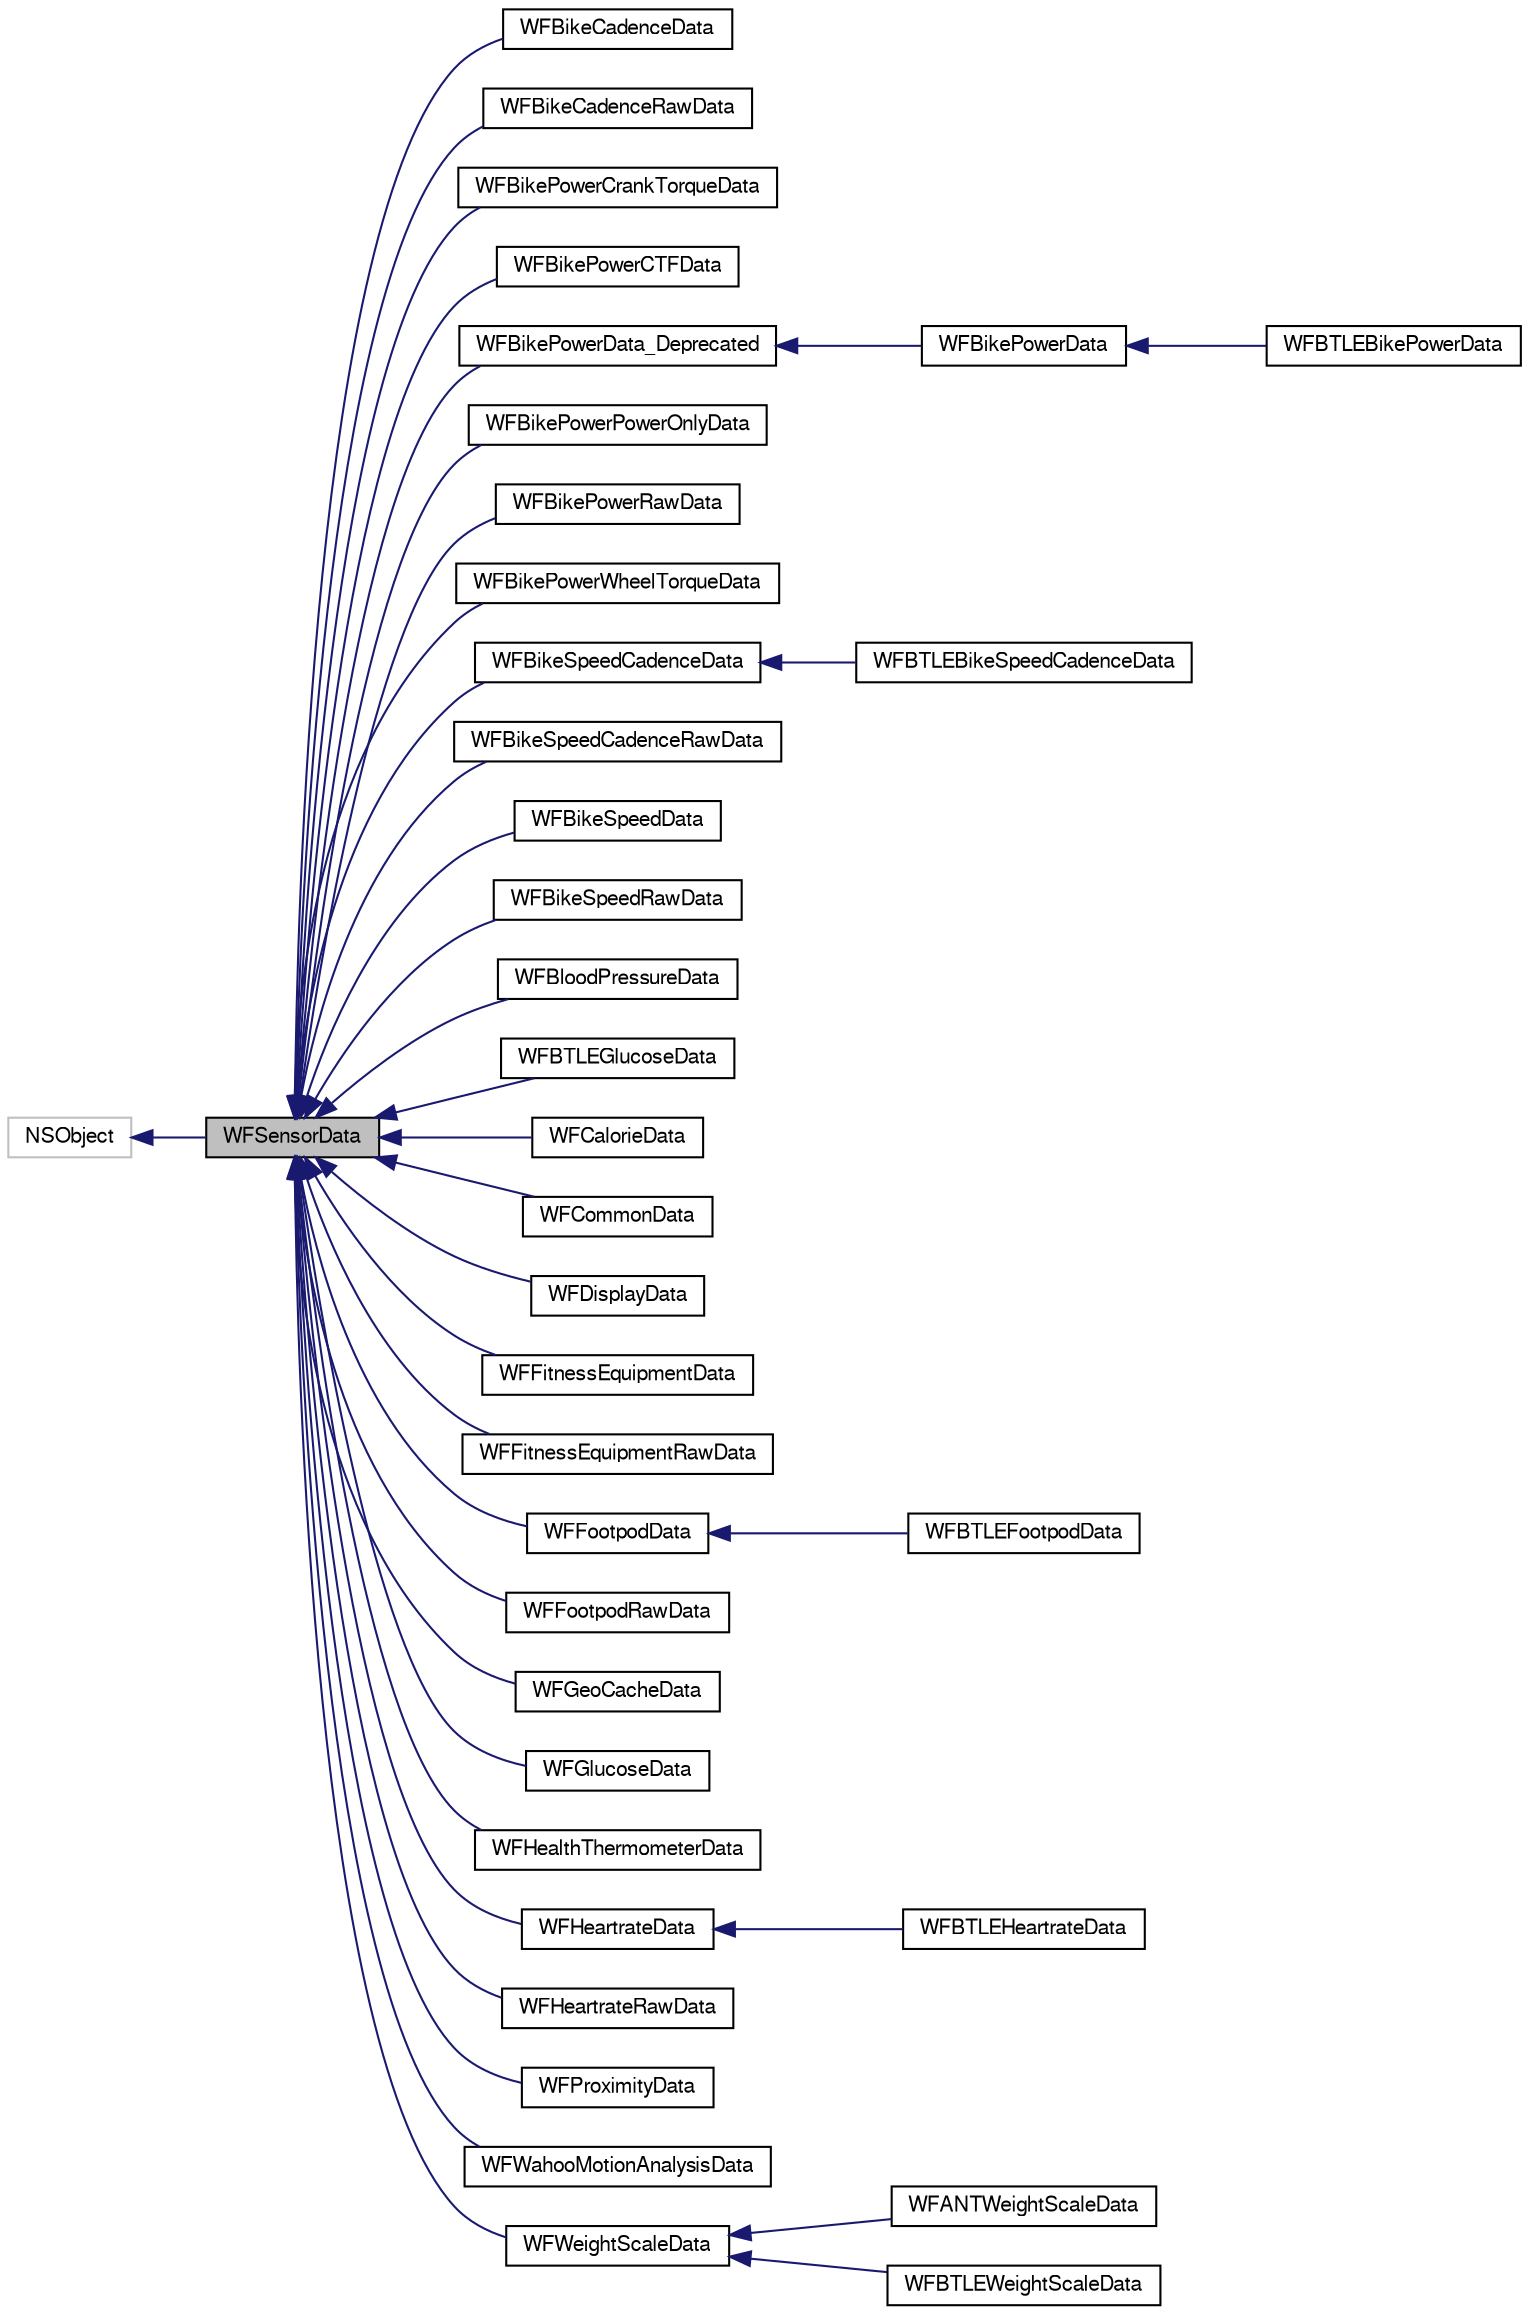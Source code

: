 digraph "WFSensorData"
{
  edge [fontname="FreeSans",fontsize="10",labelfontname="FreeSans",labelfontsize="10"];
  node [fontname="FreeSans",fontsize="10",shape=record];
  rankdir="LR";
  Node1 [label="WFSensorData",height=0.2,width=0.4,color="black", fillcolor="grey75", style="filled", fontcolor="black"];
  Node2 -> Node1 [dir="back",color="midnightblue",fontsize="10",style="solid",fontname="FreeSans"];
  Node2 [label="NSObject",height=0.2,width=0.4,color="grey75", fillcolor="white", style="filled"];
  Node1 -> Node3 [dir="back",color="midnightblue",fontsize="10",style="solid",fontname="FreeSans"];
  Node3 [label="WFBikeCadenceData",height=0.2,width=0.4,color="black", fillcolor="white", style="filled",URL="$interface_w_f_bike_cadence_data.html",tooltip="Represents the most commonly used data available from the ANT+ Bike Cadence sensor. "];
  Node1 -> Node4 [dir="back",color="midnightblue",fontsize="10",style="solid",fontname="FreeSans"];
  Node4 [label="WFBikeCadenceRawData",height=0.2,width=0.4,color="black", fillcolor="white", style="filled",URL="$interface_w_f_bike_cadence_raw_data.html",tooltip="Represents the raw data available from the ANT+ Bike Cadence sensor. "];
  Node1 -> Node5 [dir="back",color="midnightblue",fontsize="10",style="solid",fontname="FreeSans"];
  Node5 [label="WFBikePowerCrankTorqueData",height=0.2,width=0.4,color="black", fillcolor="white", style="filled",URL="$interface_w_f_bike_power_crank_torque_data.html",tooltip="Represents the data available from the Crank Torque type ANT+ Bike Power sensor. "];
  Node1 -> Node6 [dir="back",color="midnightblue",fontsize="10",style="solid",fontname="FreeSans"];
  Node6 [label="WFBikePowerCTFData",height=0.2,width=0.4,color="black", fillcolor="white", style="filled",URL="$interface_w_f_bike_power_c_t_f_data.html",tooltip="Represents the data available from the Crank Torque Frequency type ANT+ Bike Power sensor..."];
  Node1 -> Node7 [dir="back",color="midnightblue",fontsize="10",style="solid",fontname="FreeSans"];
  Node7 [label="WFBikePowerData_Deprecated",height=0.2,width=0.4,color="black", fillcolor="white", style="filled",URL="$interface_w_f_bike_power_data___deprecated.html",tooltip="Represents the most commonly used data available from the ANT+ Bike Power sensor. ..."];
  Node7 -> Node8 [dir="back",color="midnightblue",fontsize="10",style="solid",fontname="FreeSans"];
  Node8 [label="WFBikePowerData",height=0.2,width=0.4,color="black", fillcolor="white", style="filled",URL="$interface_w_f_bike_power_data.html",tooltip="Represents the most commonly used data available from the Bike Power sensor. "];
  Node8 -> Node9 [dir="back",color="midnightblue",fontsize="10",style="solid",fontname="FreeSans"];
  Node9 [label="WFBTLEBikePowerData",height=0.2,width=0.4,color="black", fillcolor="white", style="filled",URL="$interface_w_f_b_t_l_e_bike_power_data.html",tooltip="Represents the data available from the BTLE Cycling Power Meter. "];
  Node1 -> Node10 [dir="back",color="midnightblue",fontsize="10",style="solid",fontname="FreeSans"];
  Node10 [label="WFBikePowerPowerOnlyData",height=0.2,width=0.4,color="black", fillcolor="white", style="filled",URL="$interface_w_f_bike_power_power_only_data.html",tooltip="Represents the data available from the Power-Only type ANT+ Bike Power sensor. "];
  Node1 -> Node11 [dir="back",color="midnightblue",fontsize="10",style="solid",fontname="FreeSans"];
  Node11 [label="WFBikePowerRawData",height=0.2,width=0.4,color="black", fillcolor="white", style="filled",URL="$interface_w_f_bike_power_raw_data.html",tooltip="Represents the raw data available from the ANT+ Bike Power sensor. "];
  Node1 -> Node12 [dir="back",color="midnightblue",fontsize="10",style="solid",fontname="FreeSans"];
  Node12 [label="WFBikePowerWheelTorqueData",height=0.2,width=0.4,color="black", fillcolor="white", style="filled",URL="$interface_w_f_bike_power_wheel_torque_data.html",tooltip="Represents the data available from the Wheel Torque type ANT+ Bike Power sensor. "];
  Node1 -> Node13 [dir="back",color="midnightblue",fontsize="10",style="solid",fontname="FreeSans"];
  Node13 [label="WFBikeSpeedCadenceData",height=0.2,width=0.4,color="black", fillcolor="white", style="filled",URL="$interface_w_f_bike_speed_cadence_data.html",tooltip="Represents the most commonly used data available from the ANT+ combined Bike Speed and Cadence sensor..."];
  Node13 -> Node14 [dir="back",color="midnightblue",fontsize="10",style="solid",fontname="FreeSans"];
  Node14 [label="WFBTLEBikeSpeedCadenceData",height=0.2,width=0.4,color="black", fillcolor="white", style="filled",URL="$interface_w_f_b_t_l_e_bike_speed_cadence_data.html",tooltip="Represents the data available from the BTLE Bike Speed and Cadence sensor. "];
  Node1 -> Node15 [dir="back",color="midnightblue",fontsize="10",style="solid",fontname="FreeSans"];
  Node15 [label="WFBikeSpeedCadenceRawData",height=0.2,width=0.4,color="black", fillcolor="white", style="filled",URL="$interface_w_f_bike_speed_cadence_raw_data.html",tooltip="Represents the raw data available from the ANT+ combined Bike Speed and Cadence sensor. "];
  Node1 -> Node16 [dir="back",color="midnightblue",fontsize="10",style="solid",fontname="FreeSans"];
  Node16 [label="WFBikeSpeedData",height=0.2,width=0.4,color="black", fillcolor="white", style="filled",URL="$interface_w_f_bike_speed_data.html",tooltip="Represents the most commonly used data available from the ANT+ Bike Speed sensor. ..."];
  Node1 -> Node17 [dir="back",color="midnightblue",fontsize="10",style="solid",fontname="FreeSans"];
  Node17 [label="WFBikeSpeedRawData",height=0.2,width=0.4,color="black", fillcolor="white", style="filled",URL="$interface_w_f_bike_speed_raw_data.html",tooltip="Represents the raw data available from the ANT+ Bike Speed sensor. "];
  Node1 -> Node18 [dir="back",color="midnightblue",fontsize="10",style="solid",fontname="FreeSans"];
  Node18 [label="WFBloodPressureData",height=0.2,width=0.4,color="black", fillcolor="white", style="filled",URL="$interface_w_f_blood_pressure_data.html",tooltip="Represents the data available from the BTLE Blood Pressure sensor. "];
  Node1 -> Node19 [dir="back",color="midnightblue",fontsize="10",style="solid",fontname="FreeSans"];
  Node19 [label="WFBTLEGlucoseData",height=0.2,width=0.4,color="black", fillcolor="white", style="filled",URL="$interface_w_f_b_t_l_e_glucose_data.html",tooltip="Represents the data available from the BTLE Glucose Monitor sensor. "];
  Node1 -> Node20 [dir="back",color="midnightblue",fontsize="10",style="solid",fontname="FreeSans"];
  Node20 [label="WFCalorieData",height=0.2,width=0.4,color="black", fillcolor="white", style="filled",URL="$interface_w_f_calorie_data.html",tooltip="Represents the data available from the ANT+ Calorimeter sensor. "];
  Node1 -> Node21 [dir="back",color="midnightblue",fontsize="10",style="solid",fontname="FreeSans"];
  Node21 [label="WFCommonData",height=0.2,width=0.4,color="black", fillcolor="white", style="filled",URL="$interface_w_f_common_data.html",tooltip="Represents the metadata for the sensor, available from most ANT+ sensors. "];
  Node1 -> Node22 [dir="back",color="midnightblue",fontsize="10",style="solid",fontname="FreeSans"];
  Node22 [label="WFDisplayData",height=0.2,width=0.4,color="black", fillcolor="white", style="filled",URL="$interface_w_f_display_data.html"];
  Node1 -> Node23 [dir="back",color="midnightblue",fontsize="10",style="solid",fontname="FreeSans"];
  Node23 [label="WFFitnessEquipmentData",height=0.2,width=0.4,color="black", fillcolor="white", style="filled",URL="$interface_w_f_fitness_equipment_data.html",tooltip="Represents the most commonly used data available from the ANT+ Fitness Equipment sensor. "];
  Node1 -> Node24 [dir="back",color="midnightblue",fontsize="10",style="solid",fontname="FreeSans"];
  Node24 [label="WFFitnessEquipmentRawData",height=0.2,width=0.4,color="black", fillcolor="white", style="filled",URL="$interface_w_f_fitness_equipment_raw_data.html",tooltip="Represents the raw data available from the ANT+ Fitness Equipment sensor. "];
  Node1 -> Node25 [dir="back",color="midnightblue",fontsize="10",style="solid",fontname="FreeSans"];
  Node25 [label="WFFootpodData",height=0.2,width=0.4,color="black", fillcolor="white", style="filled",URL="$interface_w_f_footpod_data.html",tooltip="Represents the most commonly used data available from the ANT+ Stride sensor. "];
  Node25 -> Node26 [dir="back",color="midnightblue",fontsize="10",style="solid",fontname="FreeSans"];
  Node26 [label="WFBTLEFootpodData",height=0.2,width=0.4,color="black", fillcolor="white", style="filled",URL="$interface_w_f_b_t_l_e_footpod_data.html",tooltip="Represents the data available from the BTLE Running Speed and Cadence sensor. "];
  Node1 -> Node27 [dir="back",color="midnightblue",fontsize="10",style="solid",fontname="FreeSans"];
  Node27 [label="WFFootpodRawData",height=0.2,width=0.4,color="black", fillcolor="white", style="filled",URL="$interface_w_f_footpod_raw_data.html",tooltip="Represents the raw data available from the ANT+ Stride sensor. "];
  Node1 -> Node28 [dir="back",color="midnightblue",fontsize="10",style="solid",fontname="FreeSans"];
  Node28 [label="WFGeoCacheData",height=0.2,width=0.4,color="black", fillcolor="white", style="filled",URL="$interface_w_f_geo_cache_data.html",tooltip="Represents the data available from the ANT+ GeoCache sensor. "];
  Node1 -> Node29 [dir="back",color="midnightblue",fontsize="10",style="solid",fontname="FreeSans"];
  Node29 [label="WFGlucoseData",height=0.2,width=0.4,color="black", fillcolor="white", style="filled",URL="$interface_w_f_glucose_data.html",tooltip="Represents the most commonly used data available from the ANT+ Glucose Monitor sensor. "];
  Node1 -> Node30 [dir="back",color="midnightblue",fontsize="10",style="solid",fontname="FreeSans"];
  Node30 [label="WFHealthThermometerData",height=0.2,width=0.4,color="black", fillcolor="white", style="filled",URL="$interface_w_f_health_thermometer_data.html",tooltip="Represents the data available from the BTLE Health Thermometer sensor. "];
  Node1 -> Node31 [dir="back",color="midnightblue",fontsize="10",style="solid",fontname="FreeSans"];
  Node31 [label="WFHeartrateData",height=0.2,width=0.4,color="black", fillcolor="white", style="filled",URL="$interface_w_f_heartrate_data.html",tooltip="Represents the most commonly used data available from the ANT+ Heart Rate Monitor sensor..."];
  Node31 -> Node32 [dir="back",color="midnightblue",fontsize="10",style="solid",fontname="FreeSans"];
  Node32 [label="WFBTLEHeartrateData",height=0.2,width=0.4,color="black", fillcolor="white", style="filled",URL="$interface_w_f_b_t_l_e_heartrate_data.html",tooltip="Represents the data available from the BTLE Heart Rate sensor. "];
  Node1 -> Node33 [dir="back",color="midnightblue",fontsize="10",style="solid",fontname="FreeSans"];
  Node33 [label="WFHeartrateRawData",height=0.2,width=0.4,color="black", fillcolor="white", style="filled",URL="$interface_w_f_heartrate_raw_data.html",tooltip="Represents the raw data available from the ANT+ Heart Rate Monitor sensor. "];
  Node1 -> Node34 [dir="back",color="midnightblue",fontsize="10",style="solid",fontname="FreeSans"];
  Node34 [label="WFProximityData",height=0.2,width=0.4,color="black", fillcolor="white", style="filled",URL="$interface_w_f_proximity_data.html",tooltip="Represents the data available from the BTLE Proximity sensor. "];
  Node1 -> Node35 [dir="back",color="midnightblue",fontsize="10",style="solid",fontname="FreeSans"];
  Node35 [label="WFWahooMotionAnalysisData",height=0.2,width=0.4,color="black", fillcolor="white", style="filled",URL="$interface_w_f_wahoo_motion_analysis_data.html",tooltip="Represents the data available from a Wahoo Fitness device which supports Motion Analysis. "];
  Node1 -> Node36 [dir="back",color="midnightblue",fontsize="10",style="solid",fontname="FreeSans"];
  Node36 [label="WFWeightScaleData",height=0.2,width=0.4,color="black", fillcolor="white", style="filled",URL="$interface_w_f_weight_scale_data.html",tooltip="Represents the data available from the ANT+ Weight Scale sensor. "];
  Node36 -> Node37 [dir="back",color="midnightblue",fontsize="10",style="solid",fontname="FreeSans"];
  Node37 [label="WFANTWeightScaleData",height=0.2,width=0.4,color="black", fillcolor="white", style="filled",URL="$interface_w_f_a_n_t_weight_scale_data.html",tooltip="Represents the data available from the ANT+ Weight Scale sensor. "];
  Node36 -> Node38 [dir="back",color="midnightblue",fontsize="10",style="solid",fontname="FreeSans"];
  Node38 [label="WFBTLEWeightScaleData",height=0.2,width=0.4,color="black", fillcolor="white", style="filled",URL="$interface_w_f_b_t_l_e_weight_scale_data.html",tooltip="Represents the data available from the Wahoo Fitness BTLE Weight Scale. "];
}
